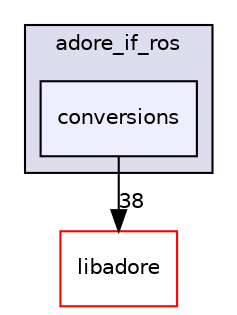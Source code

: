 digraph "/home/fascar/temp/adore/adore_if_ros/adore_if_ros/include/adore_if_ros/conversions" {
  compound=true
  node [ fontsize="10", fontname="Helvetica"];
  edge [ labelfontsize="10", labelfontname="Helvetica"];
  subgraph clusterdir_2a64f3f81a7afe8169c1fdb7e8e0ae0d {
    graph [ bgcolor="#ddddee", pencolor="black", label="adore_if_ros" fontname="Helvetica", fontsize="10", URL="dir_2a64f3f81a7afe8169c1fdb7e8e0ae0d.html"]
  dir_569db21856ac5c044d9ebac980441204 [shape=box, label="conversions", style="filled", fillcolor="#eeeeff", pencolor="black", URL="dir_569db21856ac5c044d9ebac980441204.html"];
  }
  dir_00929dca45ec76ed6859584482da2a34 [shape=box label="libadore" fillcolor="white" style="filled" color="red" URL="dir_00929dca45ec76ed6859584482da2a34.html"];
  dir_569db21856ac5c044d9ebac980441204->dir_00929dca45ec76ed6859584482da2a34 [headlabel="38", labeldistance=1.5 headhref="dir_000007_000036.html"];
}
